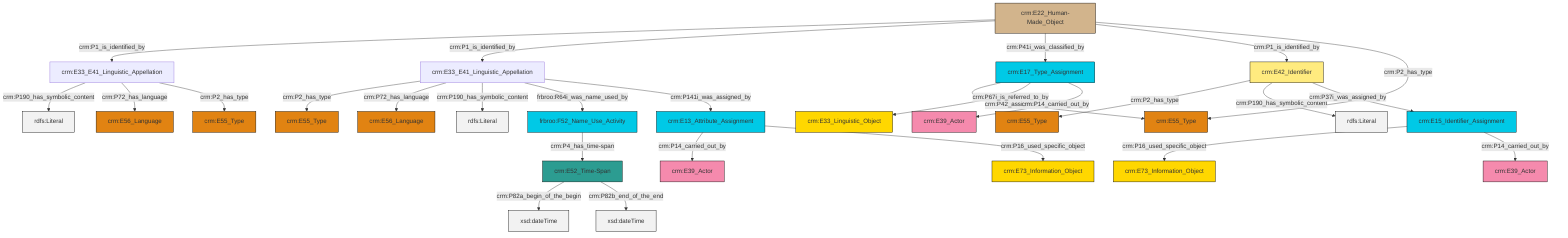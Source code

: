 graph TD
classDef Literal fill:#f2f2f2,stroke:#000000;
classDef CRM_Entity fill:#FFFFFF,stroke:#000000;
classDef Temporal_Entity fill:#00C9E6, stroke:#000000;
classDef Type fill:#E18312, stroke:#000000;
classDef Time-Span fill:#2C9C91, stroke:#000000;
classDef Appellation fill:#FFEB7F, stroke:#000000;
classDef Place fill:#008836, stroke:#000000;
classDef Persistent_Item fill:#B266B2, stroke:#000000;
classDef Conceptual_Object fill:#FFD700, stroke:#000000;
classDef Physical_Thing fill:#D2B48C, stroke:#000000;
classDef Actor fill:#f58aad, stroke:#000000;
classDef PC_Classes fill:#4ce600, stroke:#000000;
classDef Multi fill:#cccccc,stroke:#000000;

0["crm:E15_Identifier_Assignment"]:::Temporal_Entity -->|crm:P16_used_specific_object| 1["crm:E73_Information_Object"]:::Conceptual_Object
6["crm:E13_Attribute_Assignment"]:::Temporal_Entity -->|crm:P14_carried_out_by| 7["crm:E39_Actor"]:::Actor
4["crm:E33_E41_Linguistic_Appellation"]:::Default -->|crm:P190_has_symbolic_content| 8[rdfs:Literal]:::Literal
15["crm:E22_Human-Made_Object"]:::Physical_Thing -->|crm:P1_is_identified_by| 4["crm:E33_E41_Linguistic_Appellation"]:::Default
15["crm:E22_Human-Made_Object"]:::Physical_Thing -->|crm:P1_is_identified_by| 2["crm:E33_E41_Linguistic_Appellation"]:::Default
2["crm:E33_E41_Linguistic_Appellation"]:::Default -->|crm:P2_has_type| 16["crm:E55_Type"]:::Type
15["crm:E22_Human-Made_Object"]:::Physical_Thing -->|crm:P41i_was_classified_by| 13["crm:E17_Type_Assignment"]:::Temporal_Entity
17["crm:E42_Identifier"]:::Appellation -->|crm:P2_has_type| 18["crm:E55_Type"]:::Type
2["crm:E33_E41_Linguistic_Appellation"]:::Default -->|crm:P72_has_language| 21["crm:E56_Language"]:::Type
15["crm:E22_Human-Made_Object"]:::Physical_Thing -->|crm:P1_is_identified_by| 17["crm:E42_Identifier"]:::Appellation
2["crm:E33_E41_Linguistic_Appellation"]:::Default -->|crm:P190_has_symbolic_content| 29[rdfs:Literal]:::Literal
15["crm:E22_Human-Made_Object"]:::Physical_Thing -->|crm:P2_has_type| 30["crm:E55_Type"]:::Type
17["crm:E42_Identifier"]:::Appellation -->|crm:P190_has_symbolic_content| 31[rdfs:Literal]:::Literal
4["crm:E33_E41_Linguistic_Appellation"]:::Default -->|crm:P72_has_language| 25["crm:E56_Language"]:::Type
13["crm:E17_Type_Assignment"]:::Temporal_Entity -->|crm:P42_assigned| 30["crm:E55_Type"]:::Type
4["crm:E33_E41_Linguistic_Appellation"]:::Default -->|crm:P2_has_type| 19["crm:E55_Type"]:::Type
2["crm:E33_E41_Linguistic_Appellation"]:::Default -->|frbroo:R64i_was_name_used_by| 27["frbroo:F52_Name_Use_Activity"]:::Temporal_Entity
27["frbroo:F52_Name_Use_Activity"]:::Temporal_Entity -->|crm:P4_has_time-span| 39["crm:E52_Time-Span"]:::Time-Span
6["crm:E13_Attribute_Assignment"]:::Temporal_Entity -->|crm:P16_used_specific_object| 10["crm:E73_Information_Object"]:::Conceptual_Object
39["crm:E52_Time-Span"]:::Time-Span -->|crm:P82a_begin_of_the_begin| 40[xsd:dateTime]:::Literal
2["crm:E33_E41_Linguistic_Appellation"]:::Default -->|crm:P141i_was_assigned_by| 6["crm:E13_Attribute_Assignment"]:::Temporal_Entity
17["crm:E42_Identifier"]:::Appellation -->|crm:P37i_was_assigned_by| 0["crm:E15_Identifier_Assignment"]:::Temporal_Entity
39["crm:E52_Time-Span"]:::Time-Span -->|crm:P82b_end_of_the_end| 43[xsd:dateTime]:::Literal
13["crm:E17_Type_Assignment"]:::Temporal_Entity -->|crm:P67i_is_referred_to_by| 36["crm:E33_Linguistic_Object"]:::Conceptual_Object
0["crm:E15_Identifier_Assignment"]:::Temporal_Entity -->|crm:P14_carried_out_by| 23["crm:E39_Actor"]:::Actor
13["crm:E17_Type_Assignment"]:::Temporal_Entity -->|crm:P14_carried_out_by| 32["crm:E39_Actor"]:::Actor